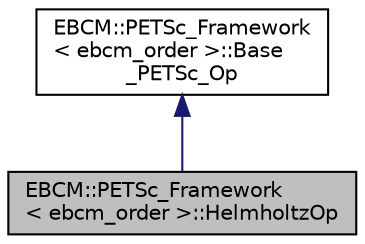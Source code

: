 digraph "EBCM::PETSc_Framework&lt; ebcm_order &gt;::HelmholtzOp"
{
  edge [fontname="Helvetica",fontsize="10",labelfontname="Helvetica",labelfontsize="10"];
  node [fontname="Helvetica",fontsize="10",shape=record];
  Node0 [label="EBCM::PETSc_Framework\l\< ebcm_order \>::HelmholtzOp",height=0.2,width=0.4,color="black", fillcolor="grey75", style="filled", fontcolor="black"];
  Node1 -> Node0 [dir="back",color="midnightblue",fontsize="10",style="solid",fontname="Helvetica"];
  Node1 [label="EBCM::PETSc_Framework\l\< ebcm_order \>::Base\l_PETSc_Op",height=0.2,width=0.4,color="black", fillcolor="white", style="filled",URL="$classEBCM_1_1PETSc__Framework_1_1Base__PETSc__Op.html"];
}
